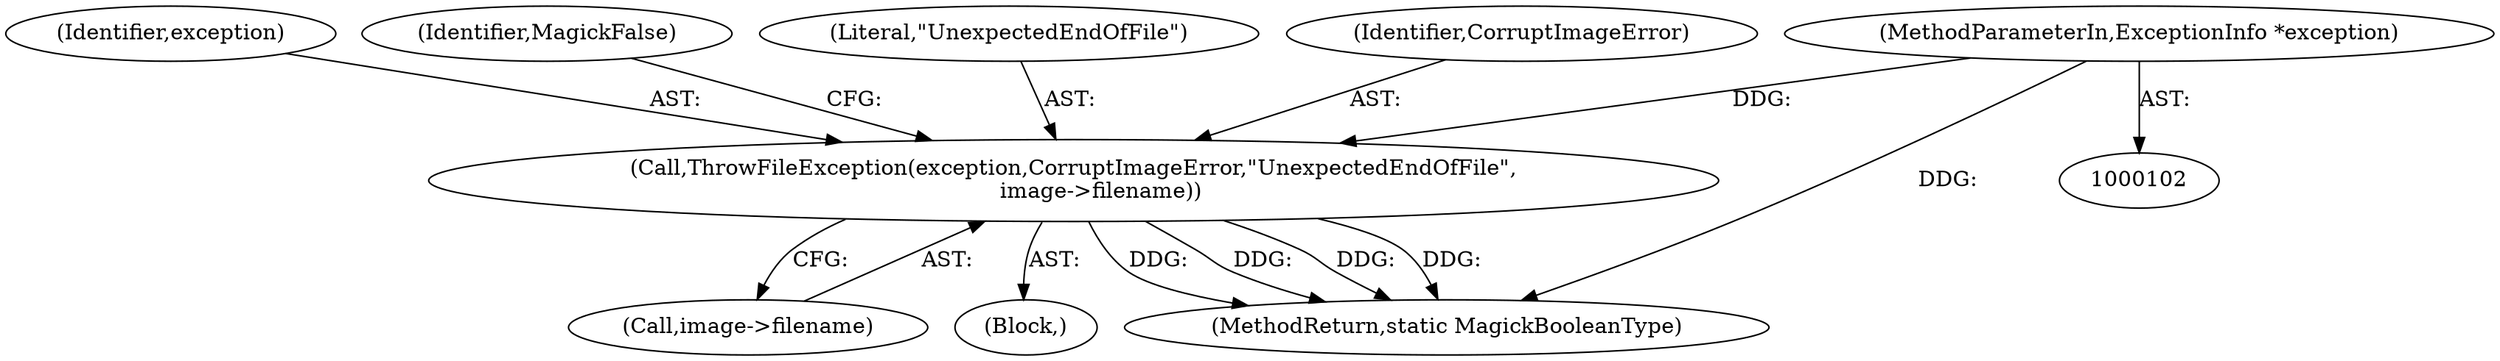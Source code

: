 digraph "0_ImageMagick_21eae25a8db5fdcd112dbcfcd9e5c37e32d32e2f_0@pointer" {
"1000118" [label="(Call,ThrowFileException(exception,CorruptImageError,\"UnexpectedEndOfFile\",\n        image->filename))"];
"1000106" [label="(MethodParameterIn,ExceptionInfo *exception)"];
"1000122" [label="(Call,image->filename)"];
"1000117" [label="(Block,)"];
"1000119" [label="(Identifier,exception)"];
"1000201" [label="(MethodReturn,static MagickBooleanType)"];
"1000106" [label="(MethodParameterIn,ExceptionInfo *exception)"];
"1000126" [label="(Identifier,MagickFalse)"];
"1000121" [label="(Literal,\"UnexpectedEndOfFile\")"];
"1000118" [label="(Call,ThrowFileException(exception,CorruptImageError,\"UnexpectedEndOfFile\",\n        image->filename))"];
"1000120" [label="(Identifier,CorruptImageError)"];
"1000118" -> "1000117"  [label="AST: "];
"1000118" -> "1000122"  [label="CFG: "];
"1000119" -> "1000118"  [label="AST: "];
"1000120" -> "1000118"  [label="AST: "];
"1000121" -> "1000118"  [label="AST: "];
"1000122" -> "1000118"  [label="AST: "];
"1000126" -> "1000118"  [label="CFG: "];
"1000118" -> "1000201"  [label="DDG: "];
"1000118" -> "1000201"  [label="DDG: "];
"1000118" -> "1000201"  [label="DDG: "];
"1000118" -> "1000201"  [label="DDG: "];
"1000106" -> "1000118"  [label="DDG: "];
"1000106" -> "1000102"  [label="AST: "];
"1000106" -> "1000201"  [label="DDG: "];
}
